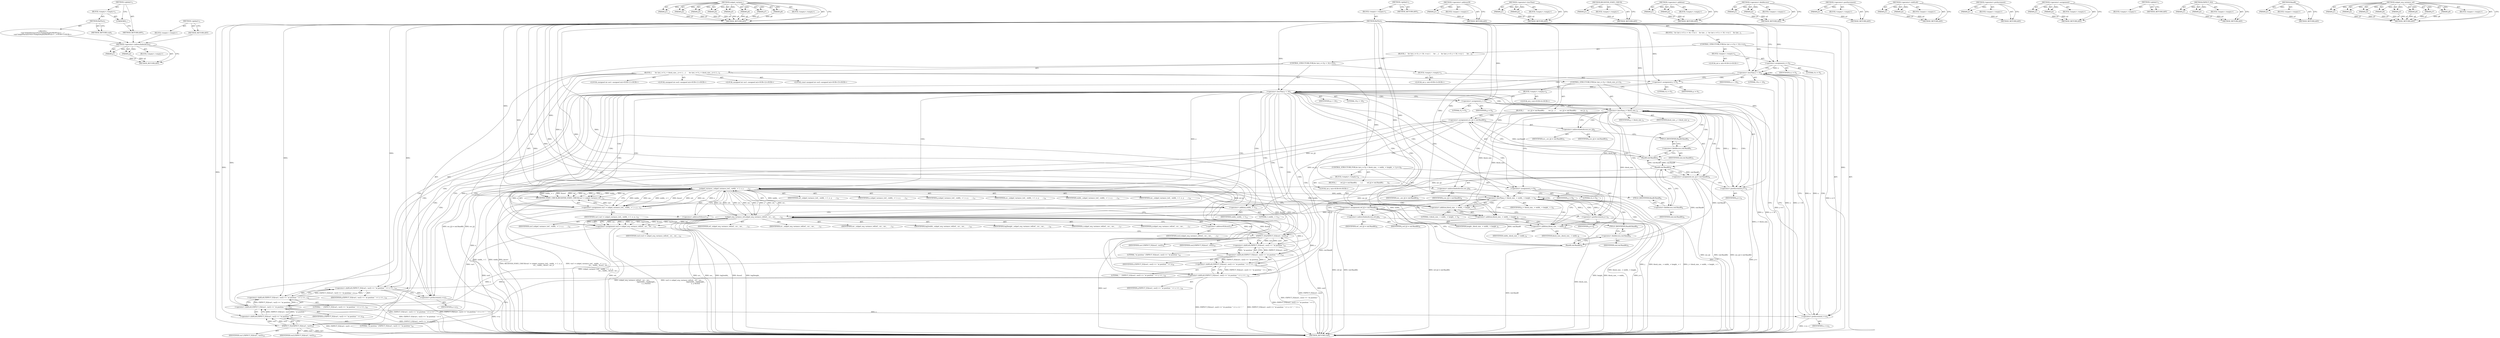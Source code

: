 digraph "&lt;global&gt;" {
vulnerable_182 [label=<(METHOD,&lt;operator&gt;.indirectIndexAccess)>];
vulnerable_183 [label=<(PARAM,p1)>];
vulnerable_184 [label=<(PARAM,p2)>];
vulnerable_185 [label=<(BLOCK,&lt;empty&gt;,&lt;empty&gt;)>];
vulnerable_186 [label=<(METHOD_RETURN,ANY)>];
vulnerable_205 [label=<(METHOD,subpel_variance_)>];
vulnerable_206 [label=<(PARAM,p1)>];
vulnerable_207 [label=<(PARAM,p2)>];
vulnerable_208 [label=<(PARAM,p3)>];
vulnerable_209 [label=<(PARAM,p4)>];
vulnerable_210 [label=<(PARAM,p5)>];
vulnerable_211 [label=<(PARAM,p6)>];
vulnerable_212 [label=<(PARAM,p7)>];
vulnerable_213 [label=<(PARAM,p8)>];
vulnerable_214 [label=<(BLOCK,&lt;empty&gt;,&lt;empty&gt;)>];
vulnerable_215 [label=<(METHOD_RETURN,ANY)>];
vulnerable_6 [label=<(METHOD,&lt;global&gt;)<SUB>1</SUB>>];
vulnerable_7 [label=<(BLOCK,&lt;empty&gt;,&lt;empty&gt;)<SUB>1</SUB>>];
vulnerable_8 [label=<(METHOD,RefTest)<SUB>1</SUB>>];
vulnerable_9 [label=<(BLOCK,{
  for (int x = 0; x &lt; 16; ++x) {
    for (int...,{
  for (int x = 0; x &lt; 16; ++x) {
    for (int...)<SUB>1</SUB>>];
vulnerable_10 [label=<(CONTROL_STRUCTURE,FOR,for (int x = 0;x &lt; 16;++x))<SUB>2</SUB>>];
vulnerable_11 [label=<(BLOCK,&lt;empty&gt;,&lt;empty&gt;)<SUB>2</SUB>>];
vulnerable_12 [label="<(LOCAL,int x: int)<SUB>2</SUB>>"];
vulnerable_13 [label=<(&lt;operator&gt;.assignment,x = 0)<SUB>2</SUB>>];
vulnerable_14 [label=<(IDENTIFIER,x,x = 0)<SUB>2</SUB>>];
vulnerable_15 [label=<(LITERAL,0,x = 0)<SUB>2</SUB>>];
vulnerable_16 [label=<(&lt;operator&gt;.lessThan,x &lt; 16)<SUB>2</SUB>>];
vulnerable_17 [label=<(IDENTIFIER,x,x &lt; 16)<SUB>2</SUB>>];
vulnerable_18 [label=<(LITERAL,16,x &lt; 16)<SUB>2</SUB>>];
vulnerable_19 [label=<(&lt;operator&gt;.preIncrement,++x)<SUB>2</SUB>>];
vulnerable_20 [label=<(IDENTIFIER,x,++x)<SUB>2</SUB>>];
vulnerable_21 [label=<(BLOCK,{
    for (int y = 0; y &lt; 16; ++y) {
      for ...,{
    for (int y = 0; y &lt; 16; ++y) {
      for ...)<SUB>2</SUB>>];
vulnerable_22 [label=<(CONTROL_STRUCTURE,FOR,for (int y = 0;y &lt; 16;++y))<SUB>3</SUB>>];
vulnerable_23 [label=<(BLOCK,&lt;empty&gt;,&lt;empty&gt;)<SUB>3</SUB>>];
vulnerable_24 [label="<(LOCAL,int y: int)<SUB>3</SUB>>"];
vulnerable_25 [label=<(&lt;operator&gt;.assignment,y = 0)<SUB>3</SUB>>];
vulnerable_26 [label=<(IDENTIFIER,y,y = 0)<SUB>3</SUB>>];
vulnerable_27 [label=<(LITERAL,0,y = 0)<SUB>3</SUB>>];
vulnerable_28 [label=<(&lt;operator&gt;.lessThan,y &lt; 16)<SUB>3</SUB>>];
vulnerable_29 [label=<(IDENTIFIER,y,y &lt; 16)<SUB>3</SUB>>];
vulnerable_30 [label=<(LITERAL,16,y &lt; 16)<SUB>3</SUB>>];
vulnerable_31 [label=<(&lt;operator&gt;.preIncrement,++y)<SUB>3</SUB>>];
vulnerable_32 [label=<(IDENTIFIER,y,++y)<SUB>3</SUB>>];
vulnerable_33 [label=<(BLOCK,{
      for (int j = 0; j &lt; block_size_; j++) {...,{
      for (int j = 0; j &lt; block_size_; j++) {...)<SUB>3</SUB>>];
vulnerable_34 [label=<(CONTROL_STRUCTURE,FOR,for (int j = 0;j &lt; block_size_;j++))<SUB>4</SUB>>];
vulnerable_35 [label=<(BLOCK,&lt;empty&gt;,&lt;empty&gt;)<SUB>4</SUB>>];
vulnerable_36 [label="<(LOCAL,int j: int)<SUB>4</SUB>>"];
vulnerable_37 [label=<(&lt;operator&gt;.assignment,j = 0)<SUB>4</SUB>>];
vulnerable_38 [label=<(IDENTIFIER,j,j = 0)<SUB>4</SUB>>];
vulnerable_39 [label=<(LITERAL,0,j = 0)<SUB>4</SUB>>];
vulnerable_40 [label=<(&lt;operator&gt;.lessThan,j &lt; block_size_)<SUB>4</SUB>>];
vulnerable_41 [label=<(IDENTIFIER,j,j &lt; block_size_)<SUB>4</SUB>>];
vulnerable_42 [label=<(IDENTIFIER,block_size_,j &lt; block_size_)<SUB>4</SUB>>];
vulnerable_43 [label=<(&lt;operator&gt;.postIncrement,j++)<SUB>4</SUB>>];
vulnerable_44 [label=<(IDENTIFIER,j,j++)<SUB>4</SUB>>];
vulnerable_45 [label=<(BLOCK,{
        src_[j] = rnd.Rand8();
        sec_[j...,{
        src_[j] = rnd.Rand8();
        sec_[j...)<SUB>4</SUB>>];
vulnerable_46 [label=<(&lt;operator&gt;.assignment,src_[j] = rnd.Rand8())<SUB>5</SUB>>];
vulnerable_47 [label=<(&lt;operator&gt;.indirectIndexAccess,src_[j])<SUB>5</SUB>>];
vulnerable_48 [label=<(IDENTIFIER,src_,src_[j] = rnd.Rand8())<SUB>5</SUB>>];
vulnerable_49 [label=<(IDENTIFIER,j,src_[j] = rnd.Rand8())<SUB>5</SUB>>];
vulnerable_50 [label=<(Rand8,rnd.Rand8())<SUB>5</SUB>>];
vulnerable_51 [label=<(&lt;operator&gt;.fieldAccess,rnd.Rand8)<SUB>5</SUB>>];
vulnerable_52 [label=<(IDENTIFIER,rnd,rnd.Rand8())<SUB>5</SUB>>];
vulnerable_53 [label=<(FIELD_IDENTIFIER,Rand8,Rand8)<SUB>5</SUB>>];
vulnerable_54 [label=<(&lt;operator&gt;.assignment,sec_[j] = rnd.Rand8())<SUB>6</SUB>>];
vulnerable_55 [label=<(&lt;operator&gt;.indirectIndexAccess,sec_[j])<SUB>6</SUB>>];
vulnerable_56 [label=<(IDENTIFIER,sec_,sec_[j] = rnd.Rand8())<SUB>6</SUB>>];
vulnerable_57 [label=<(IDENTIFIER,j,sec_[j] = rnd.Rand8())<SUB>6</SUB>>];
vulnerable_58 [label=<(Rand8,rnd.Rand8())<SUB>6</SUB>>];
vulnerable_59 [label=<(&lt;operator&gt;.fieldAccess,rnd.Rand8)<SUB>6</SUB>>];
vulnerable_60 [label=<(IDENTIFIER,rnd,rnd.Rand8())<SUB>6</SUB>>];
vulnerable_61 [label=<(FIELD_IDENTIFIER,Rand8,Rand8)<SUB>6</SUB>>];
vulnerable_62 [label=<(CONTROL_STRUCTURE,FOR,for (int j = 0;j &lt; block_size_ + width_ + height_ + 1;j++))<SUB>8</SUB>>];
vulnerable_63 [label=<(BLOCK,&lt;empty&gt;,&lt;empty&gt;)<SUB>8</SUB>>];
vulnerable_64 [label="<(LOCAL,int j: int)<SUB>8</SUB>>"];
vulnerable_65 [label=<(&lt;operator&gt;.assignment,j = 0)<SUB>8</SUB>>];
vulnerable_66 [label=<(IDENTIFIER,j,j = 0)<SUB>8</SUB>>];
vulnerable_67 [label=<(LITERAL,0,j = 0)<SUB>8</SUB>>];
vulnerable_68 [label=<(&lt;operator&gt;.lessThan,j &lt; block_size_ + width_ + height_ + 1)<SUB>8</SUB>>];
vulnerable_69 [label=<(IDENTIFIER,j,j &lt; block_size_ + width_ + height_ + 1)<SUB>8</SUB>>];
vulnerable_70 [label=<(&lt;operator&gt;.addition,block_size_ + width_ + height_ + 1)<SUB>8</SUB>>];
vulnerable_71 [label=<(&lt;operator&gt;.addition,block_size_ + width_ + height_)<SUB>8</SUB>>];
vulnerable_72 [label=<(&lt;operator&gt;.addition,block_size_ + width_)<SUB>8</SUB>>];
vulnerable_73 [label=<(IDENTIFIER,block_size_,block_size_ + width_)<SUB>8</SUB>>];
vulnerable_74 [label=<(IDENTIFIER,width_,block_size_ + width_)<SUB>8</SUB>>];
vulnerable_75 [label=<(IDENTIFIER,height_,block_size_ + width_ + height_)<SUB>8</SUB>>];
vulnerable_76 [label=<(LITERAL,1,block_size_ + width_ + height_ + 1)<SUB>8</SUB>>];
vulnerable_77 [label=<(&lt;operator&gt;.postIncrement,j++)<SUB>8</SUB>>];
vulnerable_78 [label=<(IDENTIFIER,j,j++)<SUB>8</SUB>>];
vulnerable_79 [label=<(BLOCK,{
        ref_[j] = rnd.Rand8();
       },{
        ref_[j] = rnd.Rand8();
       })<SUB>8</SUB>>];
vulnerable_80 [label=<(&lt;operator&gt;.assignment,ref_[j] = rnd.Rand8())<SUB>9</SUB>>];
vulnerable_81 [label=<(&lt;operator&gt;.indirectIndexAccess,ref_[j])<SUB>9</SUB>>];
vulnerable_82 [label=<(IDENTIFIER,ref_,ref_[j] = rnd.Rand8())<SUB>9</SUB>>];
vulnerable_83 [label=<(IDENTIFIER,j,ref_[j] = rnd.Rand8())<SUB>9</SUB>>];
vulnerable_84 [label=<(Rand8,rnd.Rand8())<SUB>9</SUB>>];
vulnerable_85 [label=<(&lt;operator&gt;.fieldAccess,rnd.Rand8)<SUB>9</SUB>>];
vulnerable_86 [label=<(IDENTIFIER,rnd,rnd.Rand8())<SUB>9</SUB>>];
vulnerable_87 [label=<(FIELD_IDENTIFIER,Rand8,Rand8)<SUB>9</SUB>>];
vulnerable_88 [label="<(LOCAL,unsigned int sse1: unsigned int)<SUB>11</SUB>>"];
vulnerable_89 [label="<(LOCAL,unsigned int sse2: unsigned int)<SUB>11</SUB>>"];
vulnerable_90 [label="<(LOCAL,unsigned int var1: unsigned int)<SUB>12</SUB>>"];
vulnerable_91 [label=<(REGISTER_STATE_CHECK,REGISTER_STATE_CHECK(var1 = subpel_variance_(re...)<SUB>13</SUB>>];
vulnerable_92 [label=<(&lt;operator&gt;.assignment,var1 = subpel_variance_(ref_, width_ + 1, x, y,...)<SUB>13</SUB>>];
vulnerable_93 [label=<(IDENTIFIER,var1,var1 = subpel_variance_(ref_, width_ + 1, x, y,...)<SUB>13</SUB>>];
vulnerable_94 [label=<(subpel_variance_,subpel_variance_(ref_, width_ + 1, x, y,
      ...)<SUB>13</SUB>>];
vulnerable_95 [label=<(IDENTIFIER,ref_,subpel_variance_(ref_, width_ + 1, x, y,
      ...)<SUB>13</SUB>>];
vulnerable_96 [label=<(&lt;operator&gt;.addition,width_ + 1)<SUB>13</SUB>>];
vulnerable_97 [label=<(IDENTIFIER,width_,width_ + 1)<SUB>13</SUB>>];
vulnerable_98 [label=<(LITERAL,1,width_ + 1)<SUB>13</SUB>>];
vulnerable_99 [label=<(IDENTIFIER,x,subpel_variance_(ref_, width_ + 1, x, y,
      ...)<SUB>13</SUB>>];
vulnerable_100 [label=<(IDENTIFIER,y,subpel_variance_(ref_, width_ + 1, x, y,
      ...)<SUB>13</SUB>>];
vulnerable_101 [label=<(IDENTIFIER,src_,subpel_variance_(ref_, width_ + 1, x, y,
      ...)<SUB>14</SUB>>];
vulnerable_102 [label=<(IDENTIFIER,width_,subpel_variance_(ref_, width_ + 1, x, y,
      ...)<SUB>14</SUB>>];
vulnerable_103 [label=<(&lt;operator&gt;.addressOf,&amp;sse1)<SUB>14</SUB>>];
vulnerable_104 [label=<(IDENTIFIER,sse1,subpel_variance_(ref_, width_ + 1, x, y,
      ...)<SUB>14</SUB>>];
vulnerable_105 [label=<(IDENTIFIER,sec_,subpel_variance_(ref_, width_ + 1, x, y,
      ...)<SUB>14</SUB>>];
vulnerable_106 [label="<(LOCAL,const unsigned int var2: unsigned int)<SUB>15</SUB>>"];
vulnerable_107 [label=<(&lt;operator&gt;.assignment,var2 = subpel_avg_variance_ref(ref_, src_, sec_...)<SUB>15</SUB>>];
vulnerable_108 [label=<(IDENTIFIER,var2,var2 = subpel_avg_variance_ref(ref_, src_, sec_...)<SUB>15</SUB>>];
vulnerable_109 [label=<(subpel_avg_variance_ref,subpel_avg_variance_ref(ref_, src_, sec_,
     ...)<SUB>15</SUB>>];
vulnerable_110 [label=<(IDENTIFIER,ref_,subpel_avg_variance_ref(ref_, src_, sec_,
     ...)<SUB>15</SUB>>];
vulnerable_111 [label=<(IDENTIFIER,src_,subpel_avg_variance_ref(ref_, src_, sec_,
     ...)<SUB>15</SUB>>];
vulnerable_112 [label=<(IDENTIFIER,sec_,subpel_avg_variance_ref(ref_, src_, sec_,
     ...)<SUB>15</SUB>>];
vulnerable_113 [label=<(IDENTIFIER,log2width_,subpel_avg_variance_ref(ref_, src_, sec_,
     ...)<SUB>16</SUB>>];
vulnerable_114 [label=<(IDENTIFIER,log2height_,subpel_avg_variance_ref(ref_, src_, sec_,
     ...)<SUB>16</SUB>>];
vulnerable_115 [label=<(IDENTIFIER,x,subpel_avg_variance_ref(ref_, src_, sec_,
     ...)<SUB>17</SUB>>];
vulnerable_116 [label=<(IDENTIFIER,y,subpel_avg_variance_ref(ref_, src_, sec_,
     ...)<SUB>17</SUB>>];
vulnerable_117 [label=<(&lt;operator&gt;.addressOf,&amp;sse2)<SUB>17</SUB>>];
vulnerable_118 [label=<(IDENTIFIER,sse2,subpel_avg_variance_ref(ref_, src_, sec_,
     ...)<SUB>17</SUB>>];
vulnerable_119 [label=<(&lt;operator&gt;.shiftLeft,EXPECT_EQ(sse1, sse2) &lt;&lt; &quot;at position &quot; &lt;&lt; x &lt;&lt;...)<SUB>18</SUB>>];
vulnerable_120 [label=<(&lt;operator&gt;.shiftLeft,EXPECT_EQ(sse1, sse2) &lt;&lt; &quot;at position &quot; &lt;&lt; x &lt;&lt;...)<SUB>18</SUB>>];
vulnerable_121 [label=<(&lt;operator&gt;.shiftLeft,EXPECT_EQ(sse1, sse2) &lt;&lt; &quot;at position &quot; &lt;&lt; x)<SUB>18</SUB>>];
vulnerable_122 [label=<(&lt;operator&gt;.shiftLeft,EXPECT_EQ(sse1, sse2) &lt;&lt; &quot;at position &quot;)<SUB>18</SUB>>];
vulnerable_123 [label=<(EXPECT_EQ,EXPECT_EQ(sse1, sse2))<SUB>18</SUB>>];
vulnerable_124 [label=<(IDENTIFIER,sse1,EXPECT_EQ(sse1, sse2))<SUB>18</SUB>>];
vulnerable_125 [label=<(IDENTIFIER,sse2,EXPECT_EQ(sse1, sse2))<SUB>18</SUB>>];
vulnerable_126 [label=<(LITERAL,&quot;at position &quot;,EXPECT_EQ(sse1, sse2) &lt;&lt; &quot;at position &quot;)<SUB>18</SUB>>];
vulnerable_127 [label=<(IDENTIFIER,x,EXPECT_EQ(sse1, sse2) &lt;&lt; &quot;at position &quot; &lt;&lt; x)<SUB>18</SUB>>];
vulnerable_128 [label=<(LITERAL,&quot;, &quot;,EXPECT_EQ(sse1, sse2) &lt;&lt; &quot;at position &quot; &lt;&lt; x &lt;&lt;...)<SUB>18</SUB>>];
vulnerable_129 [label=<(IDENTIFIER,y,EXPECT_EQ(sse1, sse2) &lt;&lt; &quot;at position &quot; &lt;&lt; x &lt;&lt;...)<SUB>18</SUB>>];
vulnerable_130 [label=<(&lt;operator&gt;.shiftLeft,EXPECT_EQ(var1, var2) &lt;&lt; &quot;at position &quot; &lt;&lt; x &lt;&lt;...)<SUB>19</SUB>>];
vulnerable_131 [label=<(&lt;operator&gt;.shiftLeft,EXPECT_EQ(var1, var2) &lt;&lt; &quot;at position &quot; &lt;&lt; x &lt;&lt;...)<SUB>19</SUB>>];
vulnerable_132 [label=<(&lt;operator&gt;.shiftLeft,EXPECT_EQ(var1, var2) &lt;&lt; &quot;at position &quot; &lt;&lt; x)<SUB>19</SUB>>];
vulnerable_133 [label=<(&lt;operator&gt;.shiftLeft,EXPECT_EQ(var1, var2) &lt;&lt; &quot;at position &quot;)<SUB>19</SUB>>];
vulnerable_134 [label=<(EXPECT_EQ,EXPECT_EQ(var1, var2))<SUB>19</SUB>>];
vulnerable_135 [label=<(IDENTIFIER,var1,EXPECT_EQ(var1, var2))<SUB>19</SUB>>];
vulnerable_136 [label=<(IDENTIFIER,var2,EXPECT_EQ(var1, var2))<SUB>19</SUB>>];
vulnerable_137 [label=<(LITERAL,&quot;at position &quot;,EXPECT_EQ(var1, var2) &lt;&lt; &quot;at position &quot;)<SUB>19</SUB>>];
vulnerable_138 [label=<(IDENTIFIER,x,EXPECT_EQ(var1, var2) &lt;&lt; &quot;at position &quot; &lt;&lt; x)<SUB>19</SUB>>];
vulnerable_139 [label=<(LITERAL,&quot;, &quot;,EXPECT_EQ(var1, var2) &lt;&lt; &quot;at position &quot; &lt;&lt; x &lt;&lt;...)<SUB>19</SUB>>];
vulnerable_140 [label=<(IDENTIFIER,y,EXPECT_EQ(var1, var2) &lt;&lt; &quot;at position &quot; &lt;&lt; x &lt;&lt;...)<SUB>19</SUB>>];
vulnerable_141 [label=<(METHOD_RETURN,void)<SUB>1</SUB>>];
vulnerable_143 [label=<(METHOD_RETURN,ANY)<SUB>1</SUB>>];
vulnerable_216 [label=<(METHOD,&lt;operator&gt;.addressOf)>];
vulnerable_217 [label=<(PARAM,p1)>];
vulnerable_218 [label=<(BLOCK,&lt;empty&gt;,&lt;empty&gt;)>];
vulnerable_219 [label=<(METHOD_RETURN,ANY)>];
vulnerable_169 [label=<(METHOD,&lt;operator&gt;.lessThan)>];
vulnerable_170 [label=<(PARAM,p1)>];
vulnerable_171 [label=<(PARAM,p2)>];
vulnerable_172 [label=<(BLOCK,&lt;empty&gt;,&lt;empty&gt;)>];
vulnerable_173 [label=<(METHOD_RETURN,ANY)>];
vulnerable_201 [label=<(METHOD,REGISTER_STATE_CHECK)>];
vulnerable_202 [label=<(PARAM,p1)>];
vulnerable_203 [label=<(BLOCK,&lt;empty&gt;,&lt;empty&gt;)>];
vulnerable_204 [label=<(METHOD_RETURN,ANY)>];
vulnerable_196 [label=<(METHOD,&lt;operator&gt;.addition)>];
vulnerable_197 [label=<(PARAM,p1)>];
vulnerable_198 [label=<(PARAM,p2)>];
vulnerable_199 [label=<(BLOCK,&lt;empty&gt;,&lt;empty&gt;)>];
vulnerable_200 [label=<(METHOD_RETURN,ANY)>];
vulnerable_191 [label=<(METHOD,&lt;operator&gt;.fieldAccess)>];
vulnerable_192 [label=<(PARAM,p1)>];
vulnerable_193 [label=<(PARAM,p2)>];
vulnerable_194 [label=<(BLOCK,&lt;empty&gt;,&lt;empty&gt;)>];
vulnerable_195 [label=<(METHOD_RETURN,ANY)>];
vulnerable_178 [label=<(METHOD,&lt;operator&gt;.postIncrement)>];
vulnerable_179 [label=<(PARAM,p1)>];
vulnerable_180 [label=<(BLOCK,&lt;empty&gt;,&lt;empty&gt;)>];
vulnerable_181 [label=<(METHOD_RETURN,ANY)>];
vulnerable_231 [label=<(METHOD,&lt;operator&gt;.shiftLeft)>];
vulnerable_232 [label=<(PARAM,p1)>];
vulnerable_233 [label=<(PARAM,p2)>];
vulnerable_234 [label=<(BLOCK,&lt;empty&gt;,&lt;empty&gt;)>];
vulnerable_235 [label=<(METHOD_RETURN,ANY)>];
vulnerable_174 [label=<(METHOD,&lt;operator&gt;.preIncrement)>];
vulnerable_175 [label=<(PARAM,p1)>];
vulnerable_176 [label=<(BLOCK,&lt;empty&gt;,&lt;empty&gt;)>];
vulnerable_177 [label=<(METHOD_RETURN,ANY)>];
vulnerable_164 [label=<(METHOD,&lt;operator&gt;.assignment)>];
vulnerable_165 [label=<(PARAM,p1)>];
vulnerable_166 [label=<(PARAM,p2)>];
vulnerable_167 [label=<(BLOCK,&lt;empty&gt;,&lt;empty&gt;)>];
vulnerable_168 [label=<(METHOD_RETURN,ANY)>];
vulnerable_158 [label=<(METHOD,&lt;global&gt;)<SUB>1</SUB>>];
vulnerable_159 [label=<(BLOCK,&lt;empty&gt;,&lt;empty&gt;)>];
vulnerable_160 [label=<(METHOD_RETURN,ANY)>];
vulnerable_236 [label=<(METHOD,EXPECT_EQ)>];
vulnerable_237 [label=<(PARAM,p1)>];
vulnerable_238 [label=<(PARAM,p2)>];
vulnerable_239 [label=<(BLOCK,&lt;empty&gt;,&lt;empty&gt;)>];
vulnerable_240 [label=<(METHOD_RETURN,ANY)>];
vulnerable_187 [label=<(METHOD,Rand8)>];
vulnerable_188 [label=<(PARAM,p1)>];
vulnerable_189 [label=<(BLOCK,&lt;empty&gt;,&lt;empty&gt;)>];
vulnerable_190 [label=<(METHOD_RETURN,ANY)>];
vulnerable_220 [label=<(METHOD,subpel_avg_variance_ref)>];
vulnerable_221 [label=<(PARAM,p1)>];
vulnerable_222 [label=<(PARAM,p2)>];
vulnerable_223 [label=<(PARAM,p3)>];
vulnerable_224 [label=<(PARAM,p4)>];
vulnerable_225 [label=<(PARAM,p5)>];
vulnerable_226 [label=<(PARAM,p6)>];
vulnerable_227 [label=<(PARAM,p7)>];
vulnerable_228 [label=<(PARAM,p8)>];
vulnerable_229 [label=<(BLOCK,&lt;empty&gt;,&lt;empty&gt;)>];
vulnerable_230 [label=<(METHOD_RETURN,ANY)>];
fixed_6 [label=<(METHOD,&lt;global&gt;)<SUB>1</SUB>>];
fixed_7 [label=<(BLOCK,&lt;empty&gt;,&lt;empty&gt;)<SUB>1</SUB>>];
fixed_8 [label=<(METHOD,RefTest)<SUB>1</SUB>>];
fixed_9 [label="<(BLOCK,{
void SubpelVarianceTest&lt;SubpixAvgVarMxNFunc&gt;:...,{
void SubpelVarianceTest&lt;SubpixAvgVarMxNFunc&gt;:...)<SUB>1</SUB>>"];
fixed_10 [label=<(METHOD_RETURN,void)<SUB>1</SUB>>];
fixed_12 [label=<(UNKNOWN,,)>];
fixed_13 [label=<(METHOD_RETURN,ANY)<SUB>1</SUB>>];
fixed_20 [label=<(METHOD,&lt;global&gt;)<SUB>1</SUB>>];
fixed_21 [label=<(BLOCK,&lt;empty&gt;,&lt;empty&gt;)>];
fixed_22 [label=<(METHOD_RETURN,ANY)>];
vulnerable_182 -> vulnerable_183  [key=0, label="AST: "];
vulnerable_182 -> vulnerable_183  [key=1, label="DDG: "];
vulnerable_182 -> vulnerable_185  [key=0, label="AST: "];
vulnerable_182 -> vulnerable_184  [key=0, label="AST: "];
vulnerable_182 -> vulnerable_184  [key=1, label="DDG: "];
vulnerable_182 -> vulnerable_186  [key=0, label="AST: "];
vulnerable_182 -> vulnerable_186  [key=1, label="CFG: "];
vulnerable_183 -> vulnerable_186  [key=0, label="DDG: p1"];
vulnerable_184 -> vulnerable_186  [key=0, label="DDG: p2"];
vulnerable_205 -> vulnerable_206  [key=0, label="AST: "];
vulnerable_205 -> vulnerable_206  [key=1, label="DDG: "];
vulnerable_205 -> vulnerable_214  [key=0, label="AST: "];
vulnerable_205 -> vulnerable_207  [key=0, label="AST: "];
vulnerable_205 -> vulnerable_207  [key=1, label="DDG: "];
vulnerable_205 -> vulnerable_215  [key=0, label="AST: "];
vulnerable_205 -> vulnerable_215  [key=1, label="CFG: "];
vulnerable_205 -> vulnerable_208  [key=0, label="AST: "];
vulnerable_205 -> vulnerable_208  [key=1, label="DDG: "];
vulnerable_205 -> vulnerable_209  [key=0, label="AST: "];
vulnerable_205 -> vulnerable_209  [key=1, label="DDG: "];
vulnerable_205 -> vulnerable_210  [key=0, label="AST: "];
vulnerable_205 -> vulnerable_210  [key=1, label="DDG: "];
vulnerable_205 -> vulnerable_211  [key=0, label="AST: "];
vulnerable_205 -> vulnerable_211  [key=1, label="DDG: "];
vulnerable_205 -> vulnerable_212  [key=0, label="AST: "];
vulnerable_205 -> vulnerable_212  [key=1, label="DDG: "];
vulnerable_205 -> vulnerable_213  [key=0, label="AST: "];
vulnerable_205 -> vulnerable_213  [key=1, label="DDG: "];
vulnerable_206 -> vulnerable_215  [key=0, label="DDG: p1"];
vulnerable_207 -> vulnerable_215  [key=0, label="DDG: p2"];
vulnerable_208 -> vulnerable_215  [key=0, label="DDG: p3"];
vulnerable_209 -> vulnerable_215  [key=0, label="DDG: p4"];
vulnerable_210 -> vulnerable_215  [key=0, label="DDG: p5"];
vulnerable_211 -> vulnerable_215  [key=0, label="DDG: p6"];
vulnerable_212 -> vulnerable_215  [key=0, label="DDG: p7"];
vulnerable_213 -> vulnerable_215  [key=0, label="DDG: p8"];
vulnerable_6 -> vulnerable_7  [key=0, label="AST: "];
vulnerable_6 -> vulnerable_143  [key=0, label="AST: "];
vulnerable_6 -> vulnerable_143  [key=1, label="CFG: "];
vulnerable_7 -> vulnerable_8  [key=0, label="AST: "];
vulnerable_8 -> vulnerable_9  [key=0, label="AST: "];
vulnerable_8 -> vulnerable_141  [key=0, label="AST: "];
vulnerable_8 -> vulnerable_13  [key=0, label="CFG: "];
vulnerable_8 -> vulnerable_13  [key=1, label="DDG: "];
vulnerable_8 -> vulnerable_16  [key=0, label="DDG: "];
vulnerable_8 -> vulnerable_19  [key=0, label="DDG: "];
vulnerable_8 -> vulnerable_25  [key=0, label="DDG: "];
vulnerable_8 -> vulnerable_28  [key=0, label="DDG: "];
vulnerable_8 -> vulnerable_31  [key=0, label="DDG: "];
vulnerable_8 -> vulnerable_119  [key=0, label="DDG: "];
vulnerable_8 -> vulnerable_130  [key=0, label="DDG: "];
vulnerable_8 -> vulnerable_37  [key=0, label="DDG: "];
vulnerable_8 -> vulnerable_40  [key=0, label="DDG: "];
vulnerable_8 -> vulnerable_43  [key=0, label="DDG: "];
vulnerable_8 -> vulnerable_65  [key=0, label="DDG: "];
vulnerable_8 -> vulnerable_68  [key=0, label="DDG: "];
vulnerable_8 -> vulnerable_77  [key=0, label="DDG: "];
vulnerable_8 -> vulnerable_109  [key=0, label="DDG: "];
vulnerable_8 -> vulnerable_120  [key=0, label="DDG: "];
vulnerable_8 -> vulnerable_131  [key=0, label="DDG: "];
vulnerable_8 -> vulnerable_70  [key=0, label="DDG: "];
vulnerable_8 -> vulnerable_94  [key=0, label="DDG: "];
vulnerable_8 -> vulnerable_121  [key=0, label="DDG: "];
vulnerable_8 -> vulnerable_132  [key=0, label="DDG: "];
vulnerable_8 -> vulnerable_71  [key=0, label="DDG: "];
vulnerable_8 -> vulnerable_96  [key=0, label="DDG: "];
vulnerable_8 -> vulnerable_122  [key=0, label="DDG: "];
vulnerable_8 -> vulnerable_133  [key=0, label="DDG: "];
vulnerable_8 -> vulnerable_72  [key=0, label="DDG: "];
vulnerable_8 -> vulnerable_123  [key=0, label="DDG: "];
vulnerable_8 -> vulnerable_134  [key=0, label="DDG: "];
vulnerable_9 -> vulnerable_10  [key=0, label="AST: "];
vulnerable_10 -> vulnerable_11  [key=0, label="AST: "];
vulnerable_10 -> vulnerable_16  [key=0, label="AST: "];
vulnerable_10 -> vulnerable_19  [key=0, label="AST: "];
vulnerable_10 -> vulnerable_21  [key=0, label="AST: "];
vulnerable_11 -> vulnerable_12  [key=0, label="AST: "];
vulnerable_11 -> vulnerable_13  [key=0, label="AST: "];
vulnerable_13 -> vulnerable_14  [key=0, label="AST: "];
vulnerable_13 -> vulnerable_15  [key=0, label="AST: "];
vulnerable_13 -> vulnerable_16  [key=0, label="CFG: "];
vulnerable_13 -> vulnerable_16  [key=1, label="DDG: x"];
vulnerable_13 -> vulnerable_141  [key=0, label="DDG: x = 0"];
vulnerable_16 -> vulnerable_17  [key=0, label="AST: "];
vulnerable_16 -> vulnerable_18  [key=0, label="AST: "];
vulnerable_16 -> vulnerable_141  [key=0, label="CFG: "];
vulnerable_16 -> vulnerable_141  [key=1, label="DDG: x"];
vulnerable_16 -> vulnerable_141  [key=2, label="DDG: x &lt; 16"];
vulnerable_16 -> vulnerable_25  [key=0, label="CFG: "];
vulnerable_16 -> vulnerable_25  [key=1, label="CDG: "];
vulnerable_16 -> vulnerable_19  [key=0, label="DDG: x"];
vulnerable_16 -> vulnerable_19  [key=1, label="CDG: "];
vulnerable_16 -> vulnerable_94  [key=0, label="DDG: x"];
vulnerable_16 -> vulnerable_28  [key=0, label="CDG: "];
vulnerable_16 -> vulnerable_16  [key=0, label="CDG: "];
vulnerable_19 -> vulnerable_20  [key=0, label="AST: "];
vulnerable_19 -> vulnerable_16  [key=0, label="CFG: "];
vulnerable_19 -> vulnerable_16  [key=1, label="DDG: x"];
vulnerable_19 -> vulnerable_141  [key=0, label="DDG: ++x"];
vulnerable_21 -> vulnerable_22  [key=0, label="AST: "];
vulnerable_22 -> vulnerable_23  [key=0, label="AST: "];
vulnerable_22 -> vulnerable_28  [key=0, label="AST: "];
vulnerable_22 -> vulnerable_31  [key=0, label="AST: "];
vulnerable_22 -> vulnerable_33  [key=0, label="AST: "];
vulnerable_23 -> vulnerable_24  [key=0, label="AST: "];
vulnerable_23 -> vulnerable_25  [key=0, label="AST: "];
vulnerable_25 -> vulnerable_26  [key=0, label="AST: "];
vulnerable_25 -> vulnerable_27  [key=0, label="AST: "];
vulnerable_25 -> vulnerable_28  [key=0, label="CFG: "];
vulnerable_25 -> vulnerable_28  [key=1, label="DDG: y"];
vulnerable_25 -> vulnerable_141  [key=0, label="DDG: y = 0"];
vulnerable_28 -> vulnerable_29  [key=0, label="AST: "];
vulnerable_28 -> vulnerable_30  [key=0, label="AST: "];
vulnerable_28 -> vulnerable_37  [key=0, label="CFG: "];
vulnerable_28 -> vulnerable_37  [key=1, label="CDG: "];
vulnerable_28 -> vulnerable_19  [key=0, label="CFG: "];
vulnerable_28 -> vulnerable_141  [key=0, label="DDG: y"];
vulnerable_28 -> vulnerable_141  [key=1, label="DDG: y &lt; 16"];
vulnerable_28 -> vulnerable_94  [key=0, label="DDG: y"];
vulnerable_28 -> vulnerable_94  [key=1, label="CDG: "];
vulnerable_28 -> vulnerable_107  [key=0, label="CDG: "];
vulnerable_28 -> vulnerable_68  [key=0, label="CDG: "];
vulnerable_28 -> vulnerable_96  [key=0, label="CDG: "];
vulnerable_28 -> vulnerable_120  [key=0, label="CDG: "];
vulnerable_28 -> vulnerable_131  [key=0, label="CDG: "];
vulnerable_28 -> vulnerable_103  [key=0, label="CDG: "];
vulnerable_28 -> vulnerable_132  [key=0, label="CDG: "];
vulnerable_28 -> vulnerable_119  [key=0, label="CDG: "];
vulnerable_28 -> vulnerable_121  [key=0, label="CDG: "];
vulnerable_28 -> vulnerable_92  [key=0, label="CDG: "];
vulnerable_28 -> vulnerable_40  [key=0, label="CDG: "];
vulnerable_28 -> vulnerable_91  [key=0, label="CDG: "];
vulnerable_28 -> vulnerable_134  [key=0, label="CDG: "];
vulnerable_28 -> vulnerable_130  [key=0, label="CDG: "];
vulnerable_28 -> vulnerable_70  [key=0, label="CDG: "];
vulnerable_28 -> vulnerable_28  [key=0, label="CDG: "];
vulnerable_28 -> vulnerable_122  [key=0, label="CDG: "];
vulnerable_28 -> vulnerable_72  [key=0, label="CDG: "];
vulnerable_28 -> vulnerable_123  [key=0, label="CDG: "];
vulnerable_28 -> vulnerable_65  [key=0, label="CDG: "];
vulnerable_28 -> vulnerable_71  [key=0, label="CDG: "];
vulnerable_28 -> vulnerable_117  [key=0, label="CDG: "];
vulnerable_28 -> vulnerable_109  [key=0, label="CDG: "];
vulnerable_28 -> vulnerable_133  [key=0, label="CDG: "];
vulnerable_28 -> vulnerable_31  [key=0, label="CDG: "];
vulnerable_31 -> vulnerable_32  [key=0, label="AST: "];
vulnerable_31 -> vulnerable_28  [key=0, label="CFG: "];
vulnerable_31 -> vulnerable_28  [key=1, label="DDG: y"];
vulnerable_31 -> vulnerable_141  [key=0, label="DDG: ++y"];
vulnerable_33 -> vulnerable_34  [key=0, label="AST: "];
vulnerable_33 -> vulnerable_62  [key=0, label="AST: "];
vulnerable_33 -> vulnerable_88  [key=0, label="AST: "];
vulnerable_33 -> vulnerable_89  [key=0, label="AST: "];
vulnerable_33 -> vulnerable_90  [key=0, label="AST: "];
vulnerable_33 -> vulnerable_91  [key=0, label="AST: "];
vulnerable_33 -> vulnerable_106  [key=0, label="AST: "];
vulnerable_33 -> vulnerable_107  [key=0, label="AST: "];
vulnerable_33 -> vulnerable_119  [key=0, label="AST: "];
vulnerable_33 -> vulnerable_130  [key=0, label="AST: "];
vulnerable_34 -> vulnerable_35  [key=0, label="AST: "];
vulnerable_34 -> vulnerable_40  [key=0, label="AST: "];
vulnerable_34 -> vulnerable_43  [key=0, label="AST: "];
vulnerable_34 -> vulnerable_45  [key=0, label="AST: "];
vulnerable_35 -> vulnerable_36  [key=0, label="AST: "];
vulnerable_35 -> vulnerable_37  [key=0, label="AST: "];
vulnerable_37 -> vulnerable_38  [key=0, label="AST: "];
vulnerable_37 -> vulnerable_39  [key=0, label="AST: "];
vulnerable_37 -> vulnerable_40  [key=0, label="CFG: "];
vulnerable_37 -> vulnerable_40  [key=1, label="DDG: j"];
vulnerable_40 -> vulnerable_41  [key=0, label="AST: "];
vulnerable_40 -> vulnerable_42  [key=0, label="AST: "];
vulnerable_40 -> vulnerable_47  [key=0, label="CFG: "];
vulnerable_40 -> vulnerable_47  [key=1, label="CDG: "];
vulnerable_40 -> vulnerable_65  [key=0, label="CFG: "];
vulnerable_40 -> vulnerable_141  [key=0, label="DDG: j &lt; block_size_"];
vulnerable_40 -> vulnerable_43  [key=0, label="DDG: j"];
vulnerable_40 -> vulnerable_43  [key=1, label="CDG: "];
vulnerable_40 -> vulnerable_68  [key=0, label="DDG: block_size_"];
vulnerable_40 -> vulnerable_70  [key=0, label="DDG: block_size_"];
vulnerable_40 -> vulnerable_71  [key=0, label="DDG: block_size_"];
vulnerable_40 -> vulnerable_72  [key=0, label="DDG: block_size_"];
vulnerable_40 -> vulnerable_51  [key=0, label="CDG: "];
vulnerable_40 -> vulnerable_40  [key=0, label="CDG: "];
vulnerable_40 -> vulnerable_50  [key=0, label="CDG: "];
vulnerable_40 -> vulnerable_59  [key=0, label="CDG: "];
vulnerable_40 -> vulnerable_54  [key=0, label="CDG: "];
vulnerable_40 -> vulnerable_58  [key=0, label="CDG: "];
vulnerable_40 -> vulnerable_61  [key=0, label="CDG: "];
vulnerable_40 -> vulnerable_46  [key=0, label="CDG: "];
vulnerable_40 -> vulnerable_53  [key=0, label="CDG: "];
vulnerable_40 -> vulnerable_55  [key=0, label="CDG: "];
vulnerable_43 -> vulnerable_44  [key=0, label="AST: "];
vulnerable_43 -> vulnerable_40  [key=0, label="CFG: "];
vulnerable_43 -> vulnerable_40  [key=1, label="DDG: j"];
vulnerable_43 -> vulnerable_141  [key=0, label="DDG: j++"];
vulnerable_45 -> vulnerable_46  [key=0, label="AST: "];
vulnerable_45 -> vulnerable_54  [key=0, label="AST: "];
vulnerable_46 -> vulnerable_47  [key=0, label="AST: "];
vulnerable_46 -> vulnerable_50  [key=0, label="AST: "];
vulnerable_46 -> vulnerable_55  [key=0, label="CFG: "];
vulnerable_46 -> vulnerable_141  [key=0, label="DDG: src_[j]"];
vulnerable_46 -> vulnerable_141  [key=1, label="DDG: src_[j] = rnd.Rand8()"];
vulnerable_46 -> vulnerable_109  [key=0, label="DDG: src_[j]"];
vulnerable_46 -> vulnerable_94  [key=0, label="DDG: src_[j]"];
vulnerable_47 -> vulnerable_48  [key=0, label="AST: "];
vulnerable_47 -> vulnerable_49  [key=0, label="AST: "];
vulnerable_47 -> vulnerable_53  [key=0, label="CFG: "];
vulnerable_50 -> vulnerable_51  [key=0, label="AST: "];
vulnerable_50 -> vulnerable_46  [key=0, label="CFG: "];
vulnerable_50 -> vulnerable_46  [key=1, label="DDG: rnd.Rand8"];
vulnerable_50 -> vulnerable_58  [key=0, label="DDG: rnd.Rand8"];
vulnerable_51 -> vulnerable_52  [key=0, label="AST: "];
vulnerable_51 -> vulnerable_53  [key=0, label="AST: "];
vulnerable_51 -> vulnerable_50  [key=0, label="CFG: "];
vulnerable_53 -> vulnerable_51  [key=0, label="CFG: "];
vulnerable_54 -> vulnerable_55  [key=0, label="AST: "];
vulnerable_54 -> vulnerable_58  [key=0, label="AST: "];
vulnerable_54 -> vulnerable_43  [key=0, label="CFG: "];
vulnerable_54 -> vulnerable_141  [key=0, label="DDG: sec_[j]"];
vulnerable_54 -> vulnerable_141  [key=1, label="DDG: rnd.Rand8()"];
vulnerable_54 -> vulnerable_141  [key=2, label="DDG: sec_[j] = rnd.Rand8()"];
vulnerable_54 -> vulnerable_109  [key=0, label="DDG: sec_[j]"];
vulnerable_54 -> vulnerable_94  [key=0, label="DDG: sec_[j]"];
vulnerable_55 -> vulnerable_56  [key=0, label="AST: "];
vulnerable_55 -> vulnerable_57  [key=0, label="AST: "];
vulnerable_55 -> vulnerable_61  [key=0, label="CFG: "];
vulnerable_58 -> vulnerable_59  [key=0, label="AST: "];
vulnerable_58 -> vulnerable_54  [key=0, label="CFG: "];
vulnerable_58 -> vulnerable_54  [key=1, label="DDG: rnd.Rand8"];
vulnerable_58 -> vulnerable_141  [key=0, label="DDG: rnd.Rand8"];
vulnerable_58 -> vulnerable_50  [key=0, label="DDG: rnd.Rand8"];
vulnerable_58 -> vulnerable_84  [key=0, label="DDG: rnd.Rand8"];
vulnerable_59 -> vulnerable_60  [key=0, label="AST: "];
vulnerable_59 -> vulnerable_61  [key=0, label="AST: "];
vulnerable_59 -> vulnerable_58  [key=0, label="CFG: "];
vulnerable_61 -> vulnerable_59  [key=0, label="CFG: "];
vulnerable_62 -> vulnerable_63  [key=0, label="AST: "];
vulnerable_62 -> vulnerable_68  [key=0, label="AST: "];
vulnerable_62 -> vulnerable_77  [key=0, label="AST: "];
vulnerable_62 -> vulnerable_79  [key=0, label="AST: "];
vulnerable_63 -> vulnerable_64  [key=0, label="AST: "];
vulnerable_63 -> vulnerable_65  [key=0, label="AST: "];
vulnerable_65 -> vulnerable_66  [key=0, label="AST: "];
vulnerable_65 -> vulnerable_67  [key=0, label="AST: "];
vulnerable_65 -> vulnerable_72  [key=0, label="CFG: "];
vulnerable_65 -> vulnerable_141  [key=0, label="DDG: j = 0"];
vulnerable_65 -> vulnerable_68  [key=0, label="DDG: j"];
vulnerable_68 -> vulnerable_69  [key=0, label="AST: "];
vulnerable_68 -> vulnerable_70  [key=0, label="AST: "];
vulnerable_68 -> vulnerable_70  [key=1, label="CDG: "];
vulnerable_68 -> vulnerable_81  [key=0, label="CFG: "];
vulnerable_68 -> vulnerable_81  [key=1, label="CDG: "];
vulnerable_68 -> vulnerable_96  [key=0, label="CFG: "];
vulnerable_68 -> vulnerable_141  [key=0, label="DDG: j"];
vulnerable_68 -> vulnerable_141  [key=1, label="DDG: block_size_ + width_ + height_ + 1"];
vulnerable_68 -> vulnerable_141  [key=2, label="DDG: j &lt; block_size_ + width_ + height_ + 1"];
vulnerable_68 -> vulnerable_77  [key=0, label="DDG: j"];
vulnerable_68 -> vulnerable_77  [key=1, label="CDG: "];
vulnerable_68 -> vulnerable_68  [key=0, label="CDG: "];
vulnerable_68 -> vulnerable_84  [key=0, label="CDG: "];
vulnerable_68 -> vulnerable_85  [key=0, label="CDG: "];
vulnerable_68 -> vulnerable_87  [key=0, label="CDG: "];
vulnerable_68 -> vulnerable_80  [key=0, label="CDG: "];
vulnerable_68 -> vulnerable_72  [key=0, label="CDG: "];
vulnerable_68 -> vulnerable_71  [key=0, label="CDG: "];
vulnerable_70 -> vulnerable_71  [key=0, label="AST: "];
vulnerable_70 -> vulnerable_76  [key=0, label="AST: "];
vulnerable_70 -> vulnerable_68  [key=0, label="CFG: "];
vulnerable_70 -> vulnerable_141  [key=0, label="DDG: block_size_ + width_ + height_"];
vulnerable_71 -> vulnerable_72  [key=0, label="AST: "];
vulnerable_71 -> vulnerable_75  [key=0, label="AST: "];
vulnerable_71 -> vulnerable_70  [key=0, label="CFG: "];
vulnerable_71 -> vulnerable_141  [key=0, label="DDG: block_size_ + width_"];
vulnerable_71 -> vulnerable_141  [key=1, label="DDG: height_"];
vulnerable_72 -> vulnerable_73  [key=0, label="AST: "];
vulnerable_72 -> vulnerable_74  [key=0, label="AST: "];
vulnerable_72 -> vulnerable_71  [key=0, label="CFG: "];
vulnerable_72 -> vulnerable_141  [key=0, label="DDG: block_size_"];
vulnerable_77 -> vulnerable_78  [key=0, label="AST: "];
vulnerable_77 -> vulnerable_72  [key=0, label="CFG: "];
vulnerable_77 -> vulnerable_141  [key=0, label="DDG: j++"];
vulnerable_77 -> vulnerable_68  [key=0, label="DDG: j"];
vulnerable_79 -> vulnerable_80  [key=0, label="AST: "];
vulnerable_80 -> vulnerable_81  [key=0, label="AST: "];
vulnerable_80 -> vulnerable_84  [key=0, label="AST: "];
vulnerable_80 -> vulnerable_77  [key=0, label="CFG: "];
vulnerable_80 -> vulnerable_141  [key=0, label="DDG: ref_[j]"];
vulnerable_80 -> vulnerable_141  [key=1, label="DDG: rnd.Rand8()"];
vulnerable_80 -> vulnerable_141  [key=2, label="DDG: ref_[j] = rnd.Rand8()"];
vulnerable_80 -> vulnerable_109  [key=0, label="DDG: ref_[j]"];
vulnerable_80 -> vulnerable_94  [key=0, label="DDG: ref_[j]"];
vulnerable_81 -> vulnerable_82  [key=0, label="AST: "];
vulnerable_81 -> vulnerable_83  [key=0, label="AST: "];
vulnerable_81 -> vulnerable_87  [key=0, label="CFG: "];
vulnerable_84 -> vulnerable_85  [key=0, label="AST: "];
vulnerable_84 -> vulnerable_80  [key=0, label="CFG: "];
vulnerable_84 -> vulnerable_80  [key=1, label="DDG: rnd.Rand8"];
vulnerable_84 -> vulnerable_141  [key=0, label="DDG: rnd.Rand8"];
vulnerable_84 -> vulnerable_50  [key=0, label="DDG: rnd.Rand8"];
vulnerable_85 -> vulnerable_86  [key=0, label="AST: "];
vulnerable_85 -> vulnerable_87  [key=0, label="AST: "];
vulnerable_85 -> vulnerable_84  [key=0, label="CFG: "];
vulnerable_87 -> vulnerable_85  [key=0, label="CFG: "];
vulnerable_91 -> vulnerable_92  [key=0, label="AST: "];
vulnerable_91 -> vulnerable_117  [key=0, label="CFG: "];
vulnerable_91 -> vulnerable_141  [key=0, label="DDG: var1 = subpel_variance_(ref_, width_ + 1, x, y,
                                                   src_, width_, &amp;sse1, sec_)"];
vulnerable_91 -> vulnerable_141  [key=1, label="DDG: REGISTER_STATE_CHECK(var1 = subpel_variance_(ref_, width_ + 1, x, y,
                                                   src_, width_, &amp;sse1, sec_))"];
vulnerable_92 -> vulnerable_93  [key=0, label="AST: "];
vulnerable_92 -> vulnerable_94  [key=0, label="AST: "];
vulnerable_92 -> vulnerable_91  [key=0, label="CFG: "];
vulnerable_92 -> vulnerable_91  [key=1, label="DDG: var1"];
vulnerable_92 -> vulnerable_141  [key=0, label="DDG: subpel_variance_(ref_, width_ + 1, x, y,
                                                   src_, width_, &amp;sse1, sec_)"];
vulnerable_92 -> vulnerable_134  [key=0, label="DDG: var1"];
vulnerable_94 -> vulnerable_95  [key=0, label="AST: "];
vulnerable_94 -> vulnerable_96  [key=0, label="AST: "];
vulnerable_94 -> vulnerable_96  [key=1, label="DDG: width_"];
vulnerable_94 -> vulnerable_99  [key=0, label="AST: "];
vulnerable_94 -> vulnerable_100  [key=0, label="AST: "];
vulnerable_94 -> vulnerable_101  [key=0, label="AST: "];
vulnerable_94 -> vulnerable_102  [key=0, label="AST: "];
vulnerable_94 -> vulnerable_103  [key=0, label="AST: "];
vulnerable_94 -> vulnerable_105  [key=0, label="AST: "];
vulnerable_94 -> vulnerable_92  [key=0, label="CFG: "];
vulnerable_94 -> vulnerable_92  [key=1, label="DDG: width_"];
vulnerable_94 -> vulnerable_92  [key=2, label="DDG: sec_"];
vulnerable_94 -> vulnerable_92  [key=3, label="DDG: width_ + 1"];
vulnerable_94 -> vulnerable_92  [key=4, label="DDG: &amp;sse1"];
vulnerable_94 -> vulnerable_92  [key=5, label="DDG: ref_"];
vulnerable_94 -> vulnerable_92  [key=6, label="DDG: src_"];
vulnerable_94 -> vulnerable_92  [key=7, label="DDG: x"];
vulnerable_94 -> vulnerable_92  [key=8, label="DDG: y"];
vulnerable_94 -> vulnerable_141  [key=0, label="DDG: width_ + 1"];
vulnerable_94 -> vulnerable_141  [key=1, label="DDG: width_"];
vulnerable_94 -> vulnerable_141  [key=2, label="DDG: &amp;sse1"];
vulnerable_94 -> vulnerable_91  [key=0, label="DDG: width_"];
vulnerable_94 -> vulnerable_91  [key=1, label="DDG: sec_"];
vulnerable_94 -> vulnerable_91  [key=2, label="DDG: width_ + 1"];
vulnerable_94 -> vulnerable_91  [key=3, label="DDG: &amp;sse1"];
vulnerable_94 -> vulnerable_91  [key=4, label="DDG: ref_"];
vulnerable_94 -> vulnerable_91  [key=5, label="DDG: src_"];
vulnerable_94 -> vulnerable_91  [key=6, label="DDG: x"];
vulnerable_94 -> vulnerable_91  [key=7, label="DDG: y"];
vulnerable_94 -> vulnerable_68  [key=0, label="DDG: width_"];
vulnerable_94 -> vulnerable_109  [key=0, label="DDG: ref_"];
vulnerable_94 -> vulnerable_109  [key=1, label="DDG: src_"];
vulnerable_94 -> vulnerable_109  [key=2, label="DDG: sec_"];
vulnerable_94 -> vulnerable_109  [key=3, label="DDG: x"];
vulnerable_94 -> vulnerable_109  [key=4, label="DDG: y"];
vulnerable_94 -> vulnerable_70  [key=0, label="DDG: width_"];
vulnerable_94 -> vulnerable_71  [key=0, label="DDG: width_"];
vulnerable_94 -> vulnerable_72  [key=0, label="DDG: width_"];
vulnerable_94 -> vulnerable_123  [key=0, label="DDG: &amp;sse1"];
vulnerable_96 -> vulnerable_97  [key=0, label="AST: "];
vulnerable_96 -> vulnerable_98  [key=0, label="AST: "];
vulnerable_96 -> vulnerable_103  [key=0, label="CFG: "];
vulnerable_103 -> vulnerable_104  [key=0, label="AST: "];
vulnerable_103 -> vulnerable_94  [key=0, label="CFG: "];
vulnerable_107 -> vulnerable_108  [key=0, label="AST: "];
vulnerable_107 -> vulnerable_109  [key=0, label="AST: "];
vulnerable_107 -> vulnerable_123  [key=0, label="CFG: "];
vulnerable_107 -> vulnerable_141  [key=0, label="DDG: subpel_avg_variance_ref(ref_, src_, sec_,
                                                         log2width_, log2height_,
                                                        x, y, &amp;sse2)"];
vulnerable_107 -> vulnerable_141  [key=1, label="DDG: var2 = subpel_avg_variance_ref(ref_, src_, sec_,
                                                         log2width_, log2height_,
                                                        x, y, &amp;sse2)"];
vulnerable_107 -> vulnerable_134  [key=0, label="DDG: var2"];
vulnerable_109 -> vulnerable_110  [key=0, label="AST: "];
vulnerable_109 -> vulnerable_111  [key=0, label="AST: "];
vulnerable_109 -> vulnerable_112  [key=0, label="AST: "];
vulnerable_109 -> vulnerable_113  [key=0, label="AST: "];
vulnerable_109 -> vulnerable_114  [key=0, label="AST: "];
vulnerable_109 -> vulnerable_115  [key=0, label="AST: "];
vulnerable_109 -> vulnerable_116  [key=0, label="AST: "];
vulnerable_109 -> vulnerable_117  [key=0, label="AST: "];
vulnerable_109 -> vulnerable_107  [key=0, label="CFG: "];
vulnerable_109 -> vulnerable_107  [key=1, label="DDG: sec_"];
vulnerable_109 -> vulnerable_107  [key=2, label="DDG: x"];
vulnerable_109 -> vulnerable_107  [key=3, label="DDG: src_"];
vulnerable_109 -> vulnerable_107  [key=4, label="DDG: log2width_"];
vulnerable_109 -> vulnerable_107  [key=5, label="DDG: &amp;sse2"];
vulnerable_109 -> vulnerable_107  [key=6, label="DDG: log2height_"];
vulnerable_109 -> vulnerable_107  [key=7, label="DDG: ref_"];
vulnerable_109 -> vulnerable_107  [key=8, label="DDG: y"];
vulnerable_109 -> vulnerable_141  [key=0, label="DDG: ref_"];
vulnerable_109 -> vulnerable_141  [key=1, label="DDG: src_"];
vulnerable_109 -> vulnerable_141  [key=2, label="DDG: sec_"];
vulnerable_109 -> vulnerable_141  [key=3, label="DDG: log2width_"];
vulnerable_109 -> vulnerable_141  [key=4, label="DDG: &amp;sse2"];
vulnerable_109 -> vulnerable_141  [key=5, label="DDG: log2height_"];
vulnerable_109 -> vulnerable_119  [key=0, label="DDG: y"];
vulnerable_109 -> vulnerable_94  [key=0, label="DDG: ref_"];
vulnerable_109 -> vulnerable_94  [key=1, label="DDG: src_"];
vulnerable_109 -> vulnerable_94  [key=2, label="DDG: sec_"];
vulnerable_109 -> vulnerable_121  [key=0, label="DDG: x"];
vulnerable_109 -> vulnerable_123  [key=0, label="DDG: &amp;sse2"];
vulnerable_117 -> vulnerable_118  [key=0, label="AST: "];
vulnerable_117 -> vulnerable_109  [key=0, label="CFG: "];
vulnerable_119 -> vulnerable_120  [key=0, label="AST: "];
vulnerable_119 -> vulnerable_129  [key=0, label="AST: "];
vulnerable_119 -> vulnerable_134  [key=0, label="CFG: "];
vulnerable_119 -> vulnerable_141  [key=0, label="DDG: EXPECT_EQ(sse1, sse2) &lt;&lt; &quot;at position &quot; &lt;&lt; x &lt;&lt; &quot;, &quot;"];
vulnerable_119 -> vulnerable_141  [key=1, label="DDG: EXPECT_EQ(sse1, sse2) &lt;&lt; &quot;at position &quot; &lt;&lt; x &lt;&lt; &quot;, &quot; &lt;&lt; y"];
vulnerable_119 -> vulnerable_130  [key=0, label="DDG: y"];
vulnerable_120 -> vulnerable_121  [key=0, label="AST: "];
vulnerable_120 -> vulnerable_128  [key=0, label="AST: "];
vulnerable_120 -> vulnerable_119  [key=0, label="CFG: "];
vulnerable_120 -> vulnerable_119  [key=1, label="DDG: EXPECT_EQ(sse1, sse2) &lt;&lt; &quot;at position &quot; &lt;&lt; x"];
vulnerable_120 -> vulnerable_119  [key=2, label="DDG: &quot;, &quot;"];
vulnerable_120 -> vulnerable_141  [key=0, label="DDG: EXPECT_EQ(sse1, sse2) &lt;&lt; &quot;at position &quot; &lt;&lt; x"];
vulnerable_121 -> vulnerable_122  [key=0, label="AST: "];
vulnerable_121 -> vulnerable_127  [key=0, label="AST: "];
vulnerable_121 -> vulnerable_120  [key=0, label="CFG: "];
vulnerable_121 -> vulnerable_120  [key=1, label="DDG: EXPECT_EQ(sse1, sse2) &lt;&lt; &quot;at position &quot;"];
vulnerable_121 -> vulnerable_120  [key=2, label="DDG: x"];
vulnerable_121 -> vulnerable_141  [key=0, label="DDG: EXPECT_EQ(sse1, sse2) &lt;&lt; &quot;at position &quot;"];
vulnerable_121 -> vulnerable_132  [key=0, label="DDG: x"];
vulnerable_122 -> vulnerable_123  [key=0, label="AST: "];
vulnerable_122 -> vulnerable_126  [key=0, label="AST: "];
vulnerable_122 -> vulnerable_121  [key=0, label="CFG: "];
vulnerable_122 -> vulnerable_121  [key=1, label="DDG: EXPECT_EQ(sse1, sse2)"];
vulnerable_122 -> vulnerable_121  [key=2, label="DDG: &quot;at position &quot;"];
vulnerable_122 -> vulnerable_141  [key=0, label="DDG: EXPECT_EQ(sse1, sse2)"];
vulnerable_123 -> vulnerable_124  [key=0, label="AST: "];
vulnerable_123 -> vulnerable_125  [key=0, label="AST: "];
vulnerable_123 -> vulnerable_122  [key=0, label="CFG: "];
vulnerable_123 -> vulnerable_122  [key=1, label="DDG: sse1"];
vulnerable_123 -> vulnerable_122  [key=2, label="DDG: sse2"];
vulnerable_123 -> vulnerable_141  [key=0, label="DDG: sse1"];
vulnerable_123 -> vulnerable_141  [key=1, label="DDG: sse2"];
vulnerable_123 -> vulnerable_109  [key=0, label="DDG: sse2"];
vulnerable_123 -> vulnerable_94  [key=0, label="DDG: sse1"];
vulnerable_130 -> vulnerable_131  [key=0, label="AST: "];
vulnerable_130 -> vulnerable_140  [key=0, label="AST: "];
vulnerable_130 -> vulnerable_31  [key=0, label="CFG: "];
vulnerable_130 -> vulnerable_31  [key=1, label="DDG: y"];
vulnerable_130 -> vulnerable_141  [key=0, label="DDG: EXPECT_EQ(var1, var2) &lt;&lt; &quot;at position &quot; &lt;&lt; x &lt;&lt; &quot;, &quot;"];
vulnerable_130 -> vulnerable_141  [key=1, label="DDG: EXPECT_EQ(var1, var2) &lt;&lt; &quot;at position &quot; &lt;&lt; x &lt;&lt; &quot;, &quot; &lt;&lt; y"];
vulnerable_131 -> vulnerable_132  [key=0, label="AST: "];
vulnerable_131 -> vulnerable_139  [key=0, label="AST: "];
vulnerable_131 -> vulnerable_130  [key=0, label="CFG: "];
vulnerable_131 -> vulnerable_130  [key=1, label="DDG: EXPECT_EQ(var1, var2) &lt;&lt; &quot;at position &quot; &lt;&lt; x"];
vulnerable_131 -> vulnerable_130  [key=2, label="DDG: &quot;, &quot;"];
vulnerable_131 -> vulnerable_141  [key=0, label="DDG: EXPECT_EQ(var1, var2) &lt;&lt; &quot;at position &quot; &lt;&lt; x"];
vulnerable_132 -> vulnerable_133  [key=0, label="AST: "];
vulnerable_132 -> vulnerable_138  [key=0, label="AST: "];
vulnerable_132 -> vulnerable_131  [key=0, label="CFG: "];
vulnerable_132 -> vulnerable_131  [key=1, label="DDG: EXPECT_EQ(var1, var2) &lt;&lt; &quot;at position &quot;"];
vulnerable_132 -> vulnerable_131  [key=2, label="DDG: x"];
vulnerable_132 -> vulnerable_141  [key=0, label="DDG: EXPECT_EQ(var1, var2) &lt;&lt; &quot;at position &quot;"];
vulnerable_132 -> vulnerable_19  [key=0, label="DDG: x"];
vulnerable_132 -> vulnerable_94  [key=0, label="DDG: x"];
vulnerable_133 -> vulnerable_134  [key=0, label="AST: "];
vulnerable_133 -> vulnerable_137  [key=0, label="AST: "];
vulnerable_133 -> vulnerable_132  [key=0, label="CFG: "];
vulnerable_133 -> vulnerable_132  [key=1, label="DDG: EXPECT_EQ(var1, var2)"];
vulnerable_133 -> vulnerable_132  [key=2, label="DDG: &quot;at position &quot;"];
vulnerable_133 -> vulnerable_141  [key=0, label="DDG: EXPECT_EQ(var1, var2)"];
vulnerable_134 -> vulnerable_135  [key=0, label="AST: "];
vulnerable_134 -> vulnerable_136  [key=0, label="AST: "];
vulnerable_134 -> vulnerable_133  [key=0, label="CFG: "];
vulnerable_134 -> vulnerable_133  [key=1, label="DDG: var1"];
vulnerable_134 -> vulnerable_133  [key=2, label="DDG: var2"];
vulnerable_134 -> vulnerable_141  [key=0, label="DDG: var1"];
vulnerable_134 -> vulnerable_141  [key=1, label="DDG: var2"];
vulnerable_216 -> vulnerable_217  [key=0, label="AST: "];
vulnerable_216 -> vulnerable_217  [key=1, label="DDG: "];
vulnerable_216 -> vulnerable_218  [key=0, label="AST: "];
vulnerable_216 -> vulnerable_219  [key=0, label="AST: "];
vulnerable_216 -> vulnerable_219  [key=1, label="CFG: "];
vulnerable_217 -> vulnerable_219  [key=0, label="DDG: p1"];
vulnerable_169 -> vulnerable_170  [key=0, label="AST: "];
vulnerable_169 -> vulnerable_170  [key=1, label="DDG: "];
vulnerable_169 -> vulnerable_172  [key=0, label="AST: "];
vulnerable_169 -> vulnerable_171  [key=0, label="AST: "];
vulnerable_169 -> vulnerable_171  [key=1, label="DDG: "];
vulnerable_169 -> vulnerable_173  [key=0, label="AST: "];
vulnerable_169 -> vulnerable_173  [key=1, label="CFG: "];
vulnerable_170 -> vulnerable_173  [key=0, label="DDG: p1"];
vulnerable_171 -> vulnerable_173  [key=0, label="DDG: p2"];
vulnerable_201 -> vulnerable_202  [key=0, label="AST: "];
vulnerable_201 -> vulnerable_202  [key=1, label="DDG: "];
vulnerable_201 -> vulnerable_203  [key=0, label="AST: "];
vulnerable_201 -> vulnerable_204  [key=0, label="AST: "];
vulnerable_201 -> vulnerable_204  [key=1, label="CFG: "];
vulnerable_202 -> vulnerable_204  [key=0, label="DDG: p1"];
vulnerable_196 -> vulnerable_197  [key=0, label="AST: "];
vulnerable_196 -> vulnerable_197  [key=1, label="DDG: "];
vulnerable_196 -> vulnerable_199  [key=0, label="AST: "];
vulnerable_196 -> vulnerable_198  [key=0, label="AST: "];
vulnerable_196 -> vulnerable_198  [key=1, label="DDG: "];
vulnerable_196 -> vulnerable_200  [key=0, label="AST: "];
vulnerable_196 -> vulnerable_200  [key=1, label="CFG: "];
vulnerable_197 -> vulnerable_200  [key=0, label="DDG: p1"];
vulnerable_198 -> vulnerable_200  [key=0, label="DDG: p2"];
vulnerable_191 -> vulnerable_192  [key=0, label="AST: "];
vulnerable_191 -> vulnerable_192  [key=1, label="DDG: "];
vulnerable_191 -> vulnerable_194  [key=0, label="AST: "];
vulnerable_191 -> vulnerable_193  [key=0, label="AST: "];
vulnerable_191 -> vulnerable_193  [key=1, label="DDG: "];
vulnerable_191 -> vulnerable_195  [key=0, label="AST: "];
vulnerable_191 -> vulnerable_195  [key=1, label="CFG: "];
vulnerable_192 -> vulnerable_195  [key=0, label="DDG: p1"];
vulnerable_193 -> vulnerable_195  [key=0, label="DDG: p2"];
vulnerable_178 -> vulnerable_179  [key=0, label="AST: "];
vulnerable_178 -> vulnerable_179  [key=1, label="DDG: "];
vulnerable_178 -> vulnerable_180  [key=0, label="AST: "];
vulnerable_178 -> vulnerable_181  [key=0, label="AST: "];
vulnerable_178 -> vulnerable_181  [key=1, label="CFG: "];
vulnerable_179 -> vulnerable_181  [key=0, label="DDG: p1"];
vulnerable_231 -> vulnerable_232  [key=0, label="AST: "];
vulnerable_231 -> vulnerable_232  [key=1, label="DDG: "];
vulnerable_231 -> vulnerable_234  [key=0, label="AST: "];
vulnerable_231 -> vulnerable_233  [key=0, label="AST: "];
vulnerable_231 -> vulnerable_233  [key=1, label="DDG: "];
vulnerable_231 -> vulnerable_235  [key=0, label="AST: "];
vulnerable_231 -> vulnerable_235  [key=1, label="CFG: "];
vulnerable_232 -> vulnerable_235  [key=0, label="DDG: p1"];
vulnerable_233 -> vulnerable_235  [key=0, label="DDG: p2"];
vulnerable_174 -> vulnerable_175  [key=0, label="AST: "];
vulnerable_174 -> vulnerable_175  [key=1, label="DDG: "];
vulnerable_174 -> vulnerable_176  [key=0, label="AST: "];
vulnerable_174 -> vulnerable_177  [key=0, label="AST: "];
vulnerable_174 -> vulnerable_177  [key=1, label="CFG: "];
vulnerable_175 -> vulnerable_177  [key=0, label="DDG: p1"];
vulnerable_164 -> vulnerable_165  [key=0, label="AST: "];
vulnerable_164 -> vulnerable_165  [key=1, label="DDG: "];
vulnerable_164 -> vulnerable_167  [key=0, label="AST: "];
vulnerable_164 -> vulnerable_166  [key=0, label="AST: "];
vulnerable_164 -> vulnerable_166  [key=1, label="DDG: "];
vulnerable_164 -> vulnerable_168  [key=0, label="AST: "];
vulnerable_164 -> vulnerable_168  [key=1, label="CFG: "];
vulnerable_165 -> vulnerable_168  [key=0, label="DDG: p1"];
vulnerable_166 -> vulnerable_168  [key=0, label="DDG: p2"];
vulnerable_158 -> vulnerable_159  [key=0, label="AST: "];
vulnerable_158 -> vulnerable_160  [key=0, label="AST: "];
vulnerable_158 -> vulnerable_160  [key=1, label="CFG: "];
vulnerable_236 -> vulnerable_237  [key=0, label="AST: "];
vulnerable_236 -> vulnerable_237  [key=1, label="DDG: "];
vulnerable_236 -> vulnerable_239  [key=0, label="AST: "];
vulnerable_236 -> vulnerable_238  [key=0, label="AST: "];
vulnerable_236 -> vulnerable_238  [key=1, label="DDG: "];
vulnerable_236 -> vulnerable_240  [key=0, label="AST: "];
vulnerable_236 -> vulnerable_240  [key=1, label="CFG: "];
vulnerable_237 -> vulnerable_240  [key=0, label="DDG: p1"];
vulnerable_238 -> vulnerable_240  [key=0, label="DDG: p2"];
vulnerable_187 -> vulnerable_188  [key=0, label="AST: "];
vulnerable_187 -> vulnerable_188  [key=1, label="DDG: "];
vulnerable_187 -> vulnerable_189  [key=0, label="AST: "];
vulnerable_187 -> vulnerable_190  [key=0, label="AST: "];
vulnerable_187 -> vulnerable_190  [key=1, label="CFG: "];
vulnerable_188 -> vulnerable_190  [key=0, label="DDG: p1"];
vulnerable_220 -> vulnerable_221  [key=0, label="AST: "];
vulnerable_220 -> vulnerable_221  [key=1, label="DDG: "];
vulnerable_220 -> vulnerable_229  [key=0, label="AST: "];
vulnerable_220 -> vulnerable_222  [key=0, label="AST: "];
vulnerable_220 -> vulnerable_222  [key=1, label="DDG: "];
vulnerable_220 -> vulnerable_230  [key=0, label="AST: "];
vulnerable_220 -> vulnerable_230  [key=1, label="CFG: "];
vulnerable_220 -> vulnerable_223  [key=0, label="AST: "];
vulnerable_220 -> vulnerable_223  [key=1, label="DDG: "];
vulnerable_220 -> vulnerable_224  [key=0, label="AST: "];
vulnerable_220 -> vulnerable_224  [key=1, label="DDG: "];
vulnerable_220 -> vulnerable_225  [key=0, label="AST: "];
vulnerable_220 -> vulnerable_225  [key=1, label="DDG: "];
vulnerable_220 -> vulnerable_226  [key=0, label="AST: "];
vulnerable_220 -> vulnerable_226  [key=1, label="DDG: "];
vulnerable_220 -> vulnerable_227  [key=0, label="AST: "];
vulnerable_220 -> vulnerable_227  [key=1, label="DDG: "];
vulnerable_220 -> vulnerable_228  [key=0, label="AST: "];
vulnerable_220 -> vulnerable_228  [key=1, label="DDG: "];
vulnerable_221 -> vulnerable_230  [key=0, label="DDG: p1"];
vulnerable_222 -> vulnerable_230  [key=0, label="DDG: p2"];
vulnerable_223 -> vulnerable_230  [key=0, label="DDG: p3"];
vulnerable_224 -> vulnerable_230  [key=0, label="DDG: p4"];
vulnerable_225 -> vulnerable_230  [key=0, label="DDG: p5"];
vulnerable_226 -> vulnerable_230  [key=0, label="DDG: p6"];
vulnerable_227 -> vulnerable_230  [key=0, label="DDG: p7"];
vulnerable_228 -> vulnerable_230  [key=0, label="DDG: p8"];
fixed_6 -> fixed_7  [key=0, label="AST: "];
fixed_6 -> fixed_13  [key=0, label="AST: "];
fixed_6 -> fixed_12  [key=0, label="CFG: "];
fixed_7 -> fixed_8  [key=0, label="AST: "];
fixed_7 -> fixed_12  [key=0, label="AST: "];
fixed_8 -> fixed_9  [key=0, label="AST: "];
fixed_8 -> fixed_10  [key=0, label="AST: "];
fixed_8 -> fixed_10  [key=1, label="CFG: "];
fixed_9 -> vulnerable_182  [key=0];
fixed_10 -> vulnerable_182  [key=0];
fixed_12 -> fixed_13  [key=0, label="CFG: "];
fixed_13 -> vulnerable_182  [key=0];
fixed_20 -> fixed_21  [key=0, label="AST: "];
fixed_20 -> fixed_22  [key=0, label="AST: "];
fixed_20 -> fixed_22  [key=1, label="CFG: "];
fixed_21 -> vulnerable_182  [key=0];
fixed_22 -> vulnerable_182  [key=0];
}
